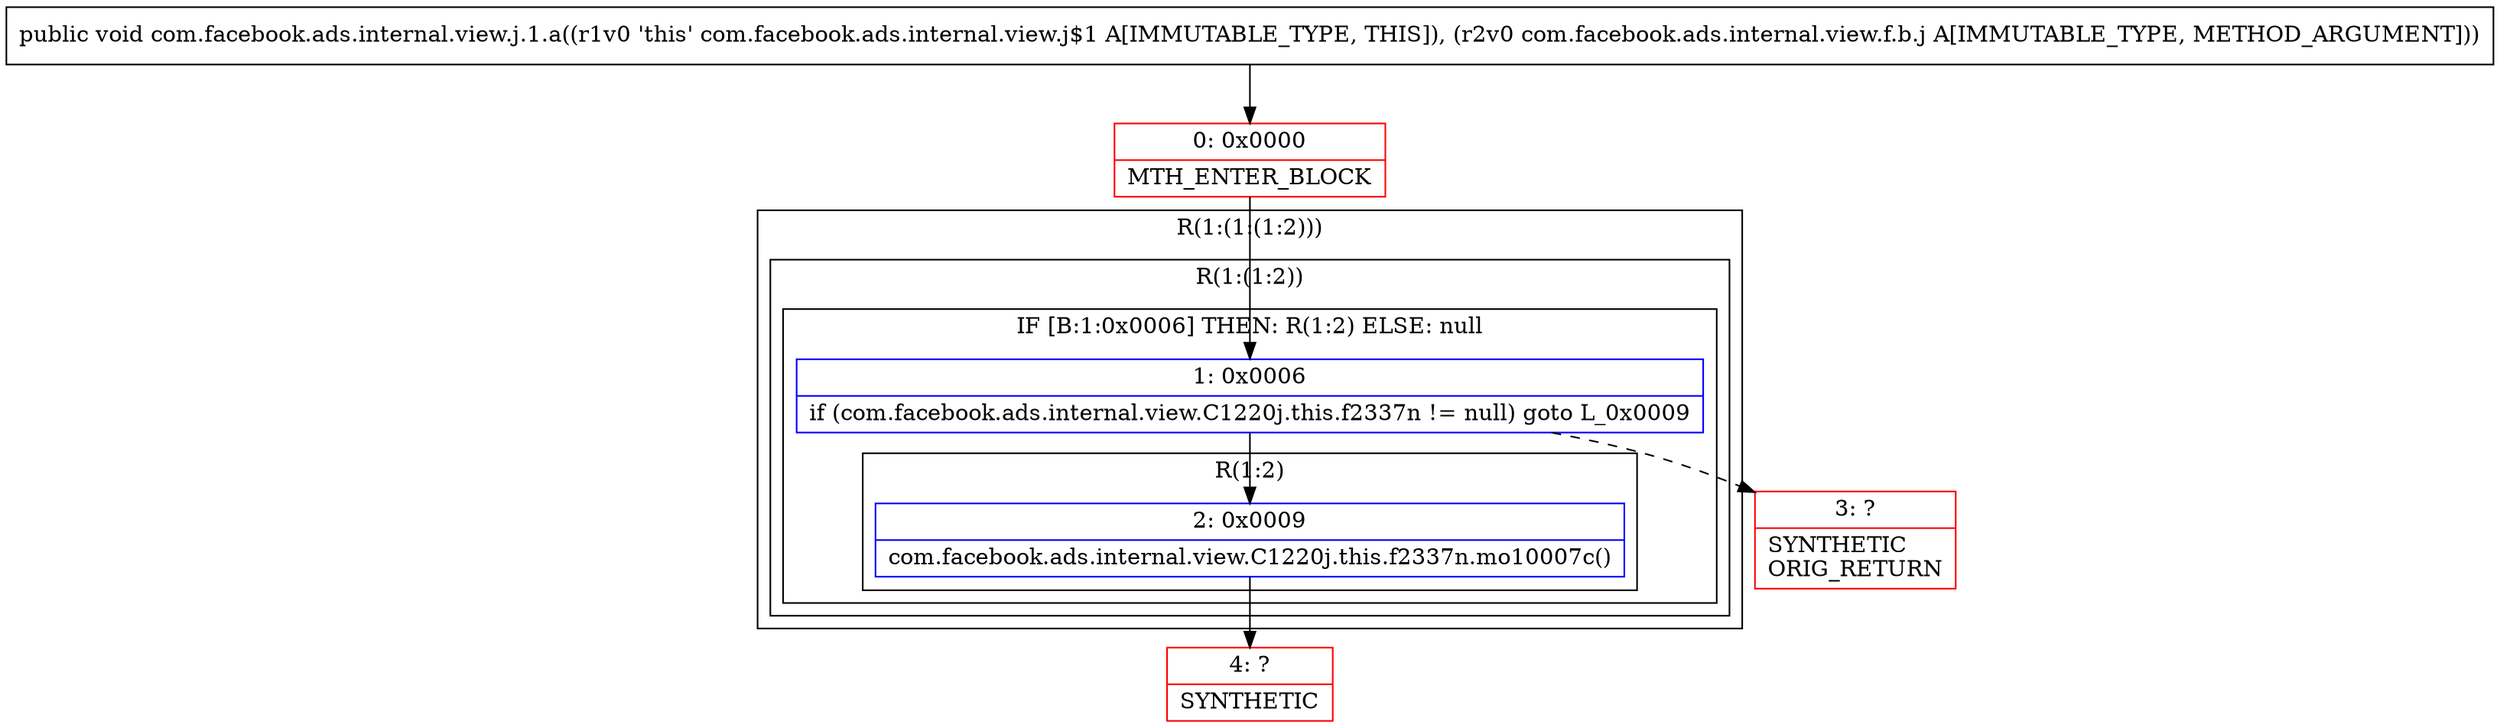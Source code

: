 digraph "CFG forcom.facebook.ads.internal.view.j.1.a(Lcom\/facebook\/ads\/internal\/view\/f\/b\/j;)V" {
subgraph cluster_Region_907591900 {
label = "R(1:(1:(1:2)))";
node [shape=record,color=blue];
subgraph cluster_Region_443243693 {
label = "R(1:(1:2))";
node [shape=record,color=blue];
subgraph cluster_IfRegion_1012318080 {
label = "IF [B:1:0x0006] THEN: R(1:2) ELSE: null";
node [shape=record,color=blue];
Node_1 [shape=record,label="{1\:\ 0x0006|if (com.facebook.ads.internal.view.C1220j.this.f2337n != null) goto L_0x0009\l}"];
subgraph cluster_Region_1305324177 {
label = "R(1:2)";
node [shape=record,color=blue];
Node_2 [shape=record,label="{2\:\ 0x0009|com.facebook.ads.internal.view.C1220j.this.f2337n.mo10007c()\l}"];
}
}
}
}
Node_0 [shape=record,color=red,label="{0\:\ 0x0000|MTH_ENTER_BLOCK\l}"];
Node_3 [shape=record,color=red,label="{3\:\ ?|SYNTHETIC\lORIG_RETURN\l}"];
Node_4 [shape=record,color=red,label="{4\:\ ?|SYNTHETIC\l}"];
MethodNode[shape=record,label="{public void com.facebook.ads.internal.view.j.1.a((r1v0 'this' com.facebook.ads.internal.view.j$1 A[IMMUTABLE_TYPE, THIS]), (r2v0 com.facebook.ads.internal.view.f.b.j A[IMMUTABLE_TYPE, METHOD_ARGUMENT])) }"];
MethodNode -> Node_0;
Node_1 -> Node_2;
Node_1 -> Node_3[style=dashed];
Node_2 -> Node_4;
Node_0 -> Node_1;
}

